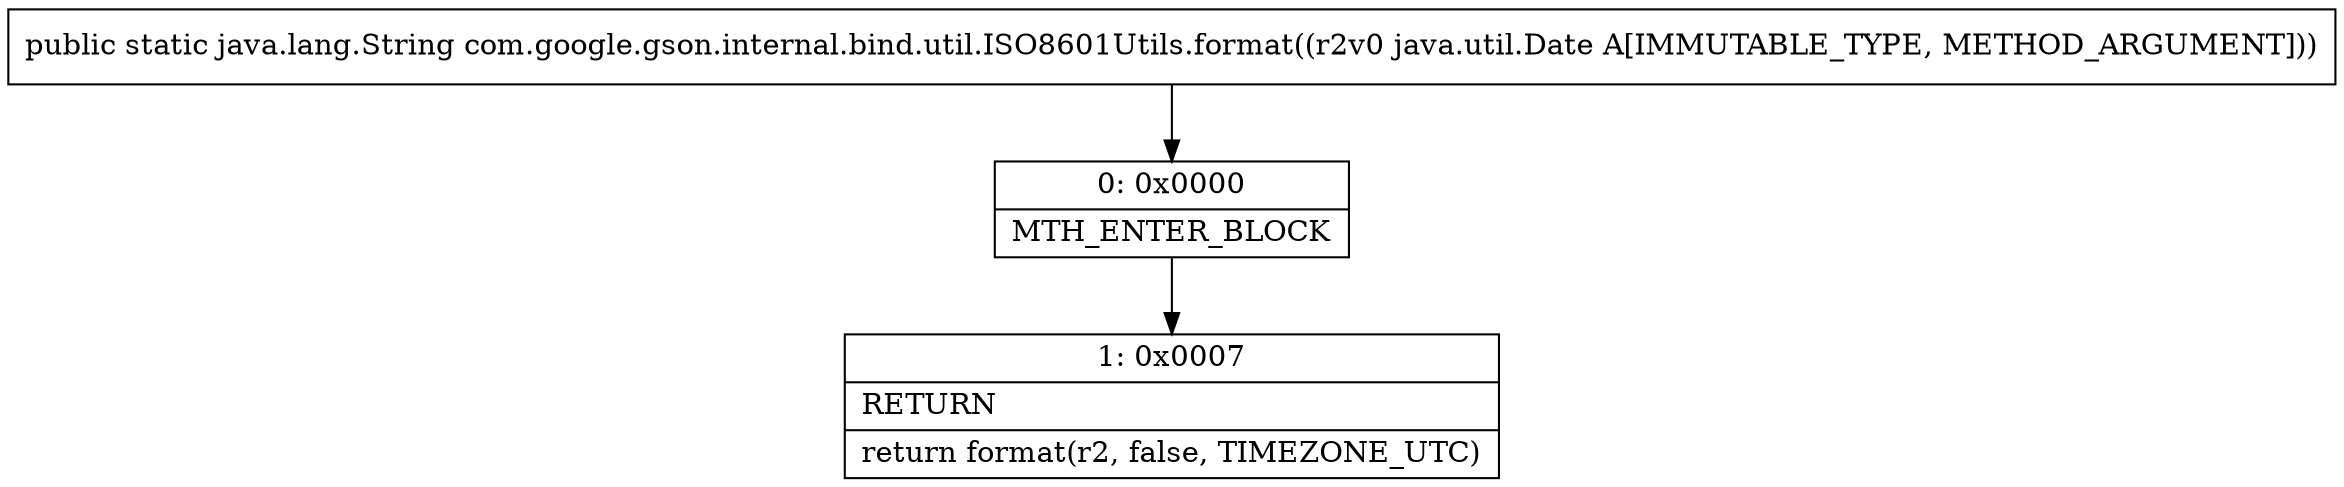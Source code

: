 digraph "CFG forcom.google.gson.internal.bind.util.ISO8601Utils.format(Ljava\/util\/Date;)Ljava\/lang\/String;" {
Node_0 [shape=record,label="{0\:\ 0x0000|MTH_ENTER_BLOCK\l}"];
Node_1 [shape=record,label="{1\:\ 0x0007|RETURN\l|return format(r2, false, TIMEZONE_UTC)\l}"];
MethodNode[shape=record,label="{public static java.lang.String com.google.gson.internal.bind.util.ISO8601Utils.format((r2v0 java.util.Date A[IMMUTABLE_TYPE, METHOD_ARGUMENT])) }"];
MethodNode -> Node_0;
Node_0 -> Node_1;
}

